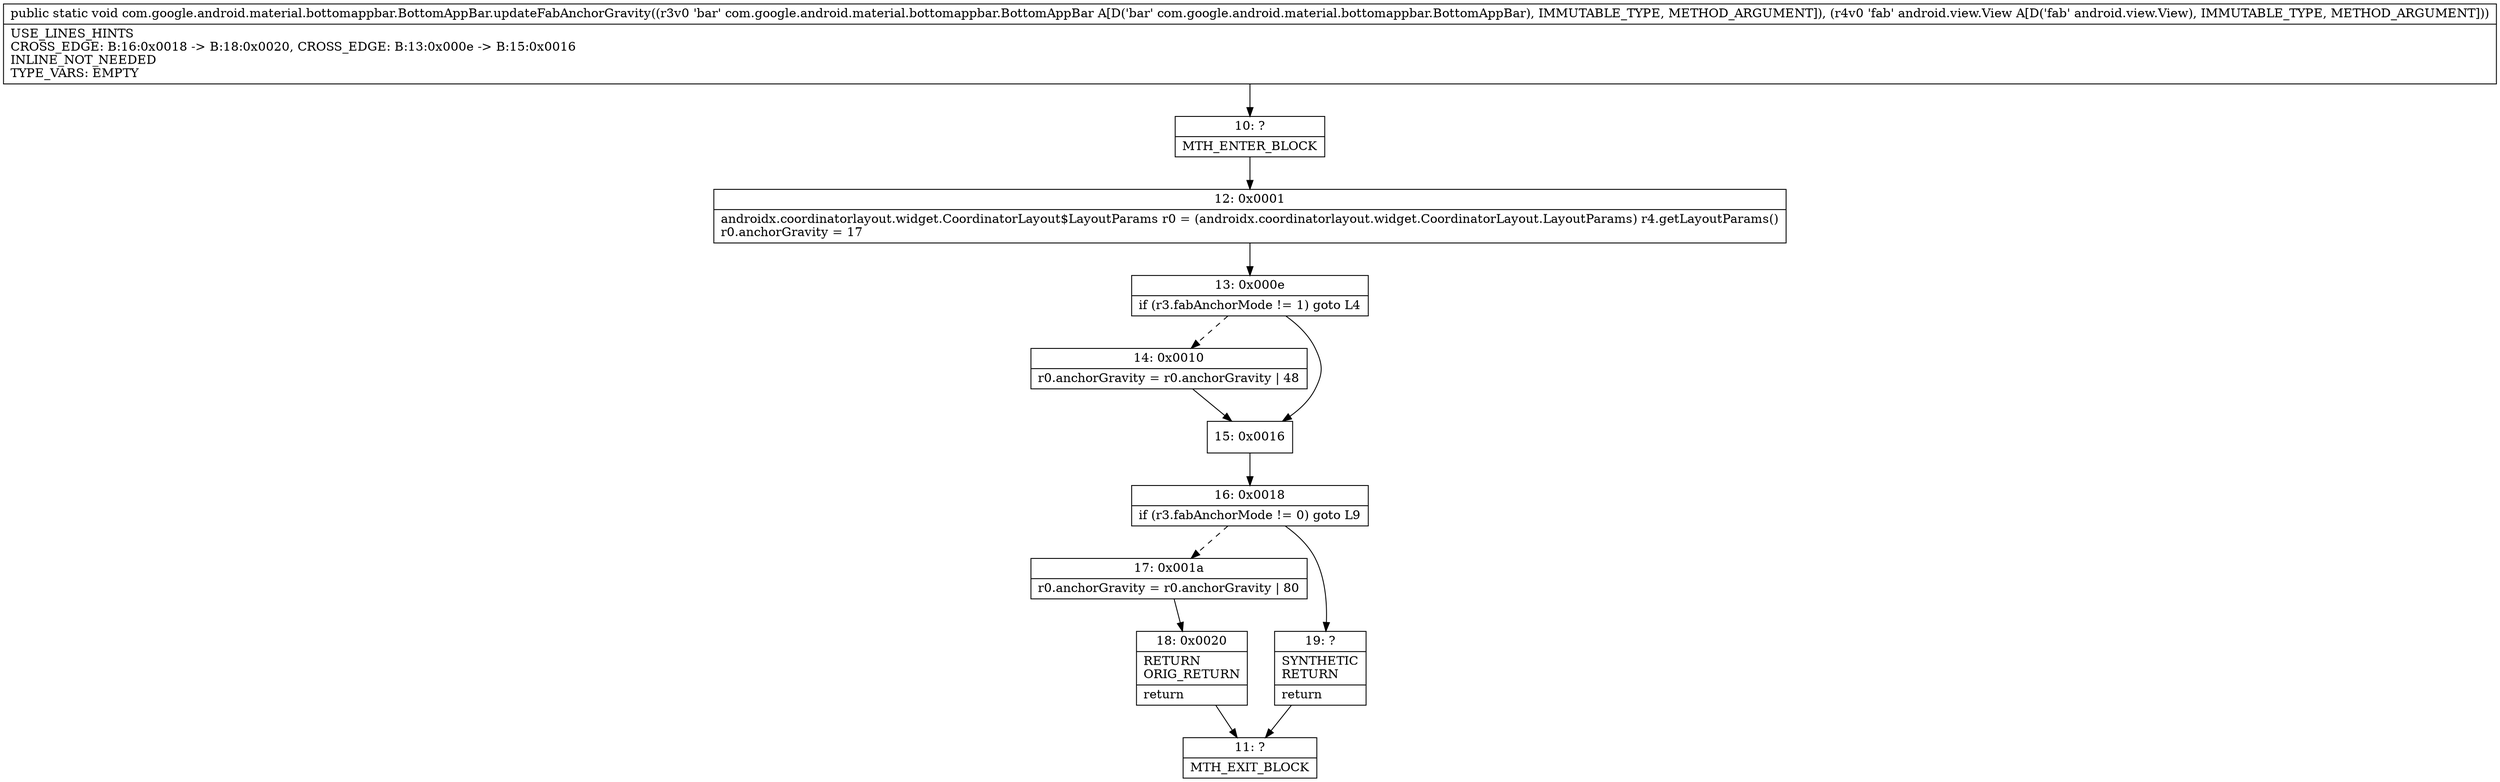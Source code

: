 digraph "CFG forcom.google.android.material.bottomappbar.BottomAppBar.updateFabAnchorGravity(Lcom\/google\/android\/material\/bottomappbar\/BottomAppBar;Landroid\/view\/View;)V" {
Node_10 [shape=record,label="{10\:\ ?|MTH_ENTER_BLOCK\l}"];
Node_12 [shape=record,label="{12\:\ 0x0001|androidx.coordinatorlayout.widget.CoordinatorLayout$LayoutParams r0 = (androidx.coordinatorlayout.widget.CoordinatorLayout.LayoutParams) r4.getLayoutParams()\lr0.anchorGravity = 17\l}"];
Node_13 [shape=record,label="{13\:\ 0x000e|if (r3.fabAnchorMode != 1) goto L4\l}"];
Node_14 [shape=record,label="{14\:\ 0x0010|r0.anchorGravity = r0.anchorGravity \| 48\l}"];
Node_15 [shape=record,label="{15\:\ 0x0016}"];
Node_16 [shape=record,label="{16\:\ 0x0018|if (r3.fabAnchorMode != 0) goto L9\l}"];
Node_17 [shape=record,label="{17\:\ 0x001a|r0.anchorGravity = r0.anchorGravity \| 80\l}"];
Node_18 [shape=record,label="{18\:\ 0x0020|RETURN\lORIG_RETURN\l|return\l}"];
Node_11 [shape=record,label="{11\:\ ?|MTH_EXIT_BLOCK\l}"];
Node_19 [shape=record,label="{19\:\ ?|SYNTHETIC\lRETURN\l|return\l}"];
MethodNode[shape=record,label="{public static void com.google.android.material.bottomappbar.BottomAppBar.updateFabAnchorGravity((r3v0 'bar' com.google.android.material.bottomappbar.BottomAppBar A[D('bar' com.google.android.material.bottomappbar.BottomAppBar), IMMUTABLE_TYPE, METHOD_ARGUMENT]), (r4v0 'fab' android.view.View A[D('fab' android.view.View), IMMUTABLE_TYPE, METHOD_ARGUMENT]))  | USE_LINES_HINTS\lCROSS_EDGE: B:16:0x0018 \-\> B:18:0x0020, CROSS_EDGE: B:13:0x000e \-\> B:15:0x0016\lINLINE_NOT_NEEDED\lTYPE_VARS: EMPTY\l}"];
MethodNode -> Node_10;Node_10 -> Node_12;
Node_12 -> Node_13;
Node_13 -> Node_14[style=dashed];
Node_13 -> Node_15;
Node_14 -> Node_15;
Node_15 -> Node_16;
Node_16 -> Node_17[style=dashed];
Node_16 -> Node_19;
Node_17 -> Node_18;
Node_18 -> Node_11;
Node_19 -> Node_11;
}

